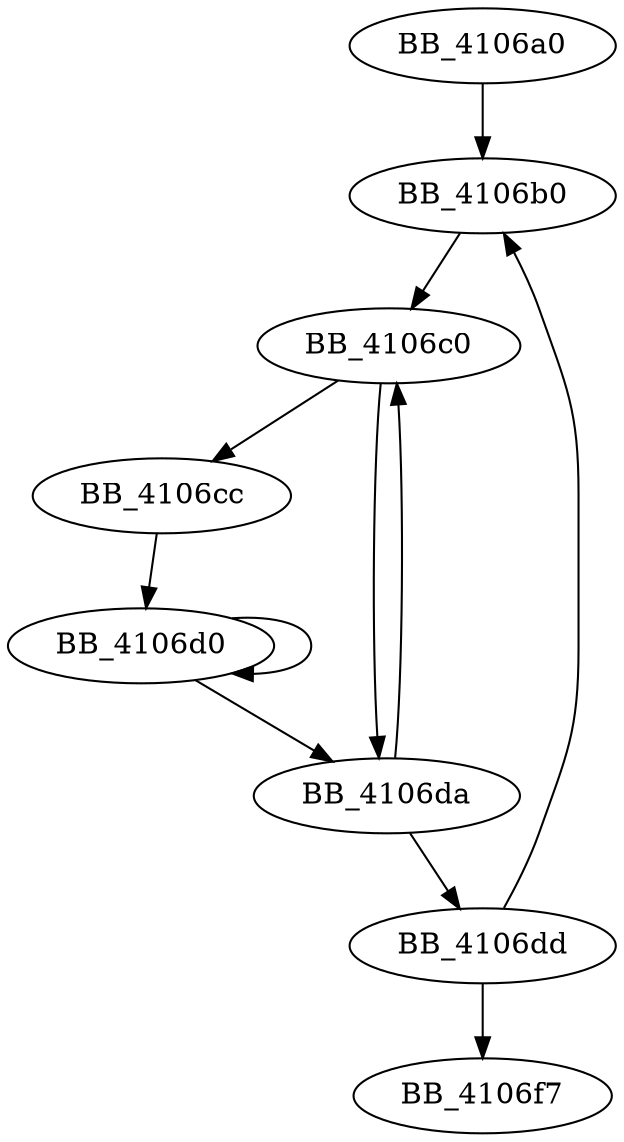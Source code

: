 DiGraph sub_4106A0{
BB_4106a0->BB_4106b0
BB_4106b0->BB_4106c0
BB_4106c0->BB_4106cc
BB_4106c0->BB_4106da
BB_4106cc->BB_4106d0
BB_4106d0->BB_4106d0
BB_4106d0->BB_4106da
BB_4106da->BB_4106c0
BB_4106da->BB_4106dd
BB_4106dd->BB_4106b0
BB_4106dd->BB_4106f7
}
